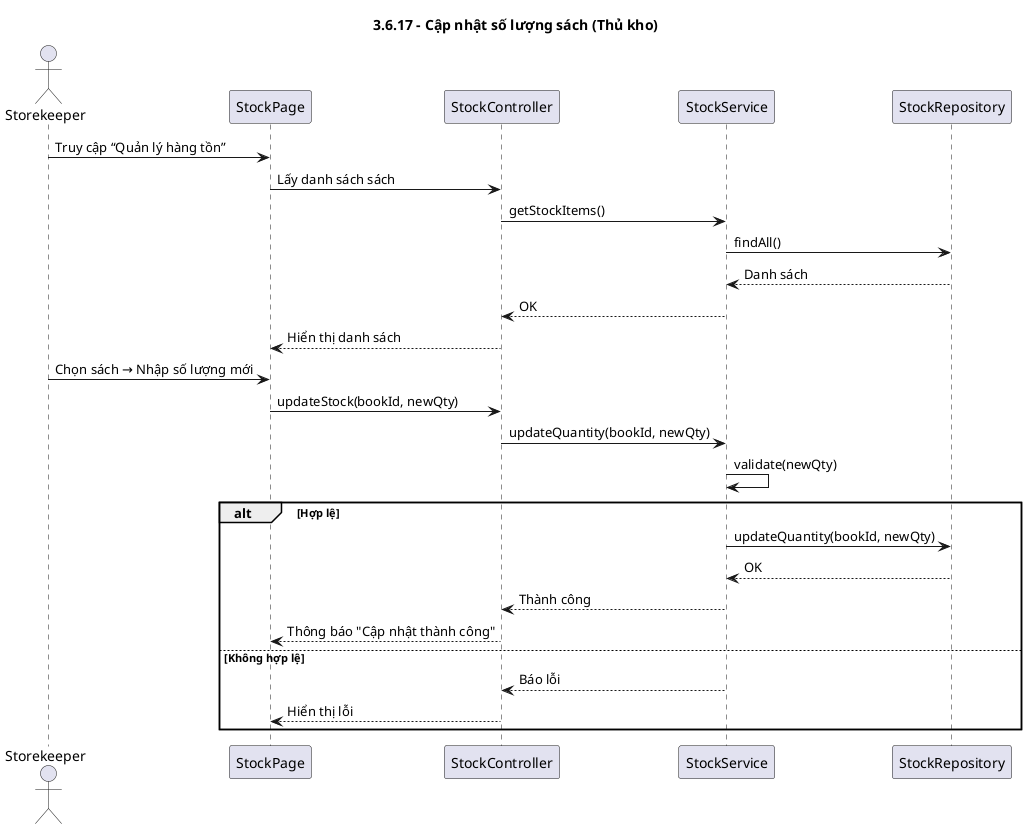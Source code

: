 @startuml
title 3.6.17 - Cập nhật số lượng sách (Thủ kho)

actor Storekeeper
participant "StockPage" as SP
participant "StockController" as SC
participant "StockService" as SS
participant "StockRepository" as SR

Storekeeper -> SP: Truy cập “Quản lý hàng tồn”
SP -> SC: Lấy danh sách sách
SC -> SS: getStockItems()
SS -> SR: findAll()
SR --> SS: Danh sách
SS --> SC: OK
SC --> SP: Hiển thị danh sách

Storekeeper -> SP: Chọn sách → Nhập số lượng mới
SP -> SC: updateStock(bookId, newQty)
SC -> SS: updateQuantity(bookId, newQty)
SS -> SS: validate(newQty)
alt Hợp lệ
    SS -> SR: updateQuantity(bookId, newQty)
    SR --> SS: OK
    SS --> SC: Thành công
    SC --> SP: Thông báo "Cập nhật thành công"
else Không hợp lệ
    SS --> SC: Báo lỗi
    SC --> SP: Hiển thị lỗi
end

@enduml
